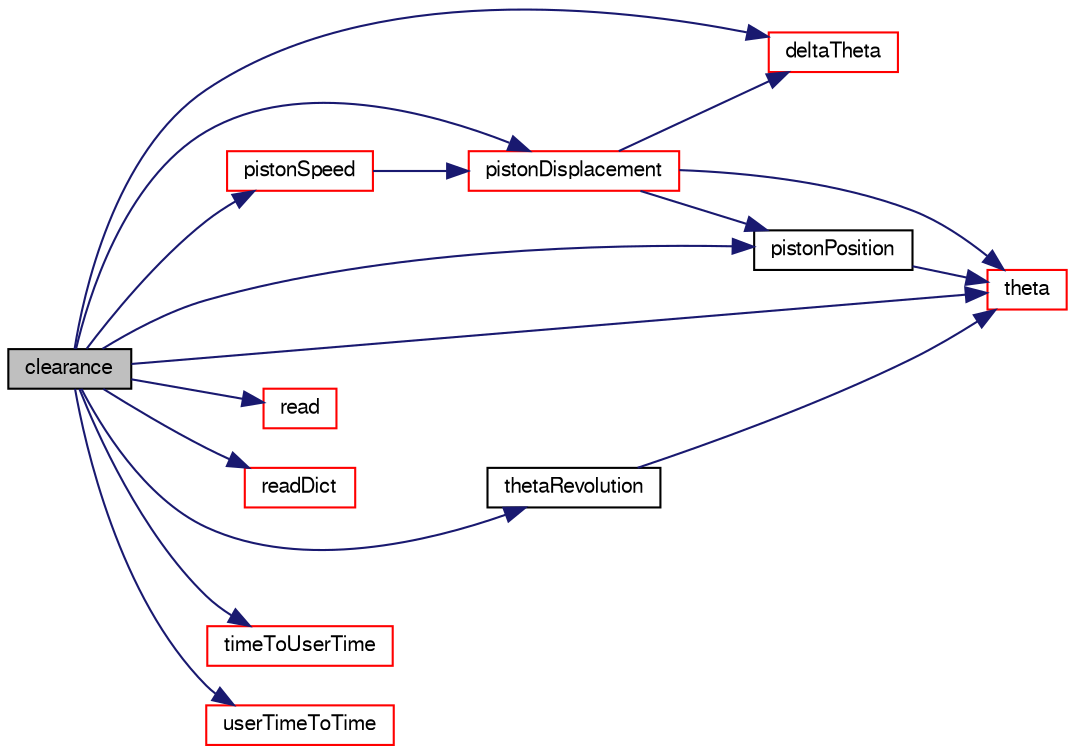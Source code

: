 digraph "clearance"
{
  bgcolor="transparent";
  edge [fontname="FreeSans",fontsize="10",labelfontname="FreeSans",labelfontsize="10"];
  node [fontname="FreeSans",fontsize="10",shape=record];
  rankdir="LR";
  Node64 [label="clearance",height=0.2,width=0.4,color="black", fillcolor="grey75", style="filled", fontcolor="black"];
  Node64 -> Node65 [color="midnightblue",fontsize="10",style="solid",fontname="FreeSans"];
  Node65 [label="deltaTheta",height=0.2,width=0.4,color="red",URL="$a21822.html#ab414d86c9a9465ee1eb8c01a77d80094",tooltip="Return crank-angle increment. "];
  Node64 -> Node69 [color="midnightblue",fontsize="10",style="solid",fontname="FreeSans"];
  Node69 [label="pistonDisplacement",height=0.2,width=0.4,color="red",URL="$a21822.html#a933d46fba45ae6a4df56e3bce745de2a",tooltip="Return piston displacement for current time step. "];
  Node69 -> Node70 [color="midnightblue",fontsize="10",style="solid",fontname="FreeSans"];
  Node70 [label="pistonPosition",height=0.2,width=0.4,color="black",URL="$a21822.html#abc686054d0a3107f8a962d7891c39a2a",tooltip="Return current piston position. "];
  Node70 -> Node71 [color="midnightblue",fontsize="10",style="solid",fontname="FreeSans"];
  Node71 [label="theta",height=0.2,width=0.4,color="red",URL="$a21822.html#a28b051b96687a7eee0cd444bc2def93a",tooltip="Return current crank-angle. "];
  Node69 -> Node71 [color="midnightblue",fontsize="10",style="solid",fontname="FreeSans"];
  Node69 -> Node65 [color="midnightblue",fontsize="10",style="solid",fontname="FreeSans"];
  Node64 -> Node70 [color="midnightblue",fontsize="10",style="solid",fontname="FreeSans"];
  Node64 -> Node72 [color="midnightblue",fontsize="10",style="solid",fontname="FreeSans"];
  Node72 [label="pistonSpeed",height=0.2,width=0.4,color="red",URL="$a21822.html#ae76dc688ec4a968ea95297c364159a17",tooltip="Return piston speed for current time step. "];
  Node72 -> Node69 [color="midnightblue",fontsize="10",style="solid",fontname="FreeSans"];
  Node64 -> Node73 [color="midnightblue",fontsize="10",style="solid",fontname="FreeSans"];
  Node73 [label="read",height=0.2,width=0.4,color="red",URL="$a21822.html#af816873151ddb0126e98bb2f914d8ed5",tooltip="Read the controlDict and set all the parameters. "];
  Node64 -> Node375 [color="midnightblue",fontsize="10",style="solid",fontname="FreeSans"];
  Node375 [label="readDict",height=0.2,width=0.4,color="red",URL="$a21822.html#a09f8bbb748b599cf713fa2e07ec7e0b4",tooltip="Read the control dictionary and set the write controls etc. "];
  Node64 -> Node71 [color="midnightblue",fontsize="10",style="solid",fontname="FreeSans"];
  Node64 -> Node376 [color="midnightblue",fontsize="10",style="solid",fontname="FreeSans"];
  Node376 [label="thetaRevolution",height=0.2,width=0.4,color="black",URL="$a21822.html#a468e8cb6a77394992645455b58b22a1a",tooltip="Return current crank-angle translated to a single revolution. "];
  Node376 -> Node71 [color="midnightblue",fontsize="10",style="solid",fontname="FreeSans"];
  Node64 -> Node377 [color="midnightblue",fontsize="10",style="solid",fontname="FreeSans"];
  Node377 [label="timeToUserTime",height=0.2,width=0.4,color="red",URL="$a21822.html#a0e312d5d4789530d8a642218a5079d27",tooltip="Convert the real-time (s) into user-time (CA deg) "];
  Node64 -> Node378 [color="midnightblue",fontsize="10",style="solid",fontname="FreeSans"];
  Node378 [label="userTimeToTime",height=0.2,width=0.4,color="red",URL="$a21822.html#a4424676d00ead6c6a8ceb602d50fb6b8",tooltip="Convert the user-time (CA deg) to real-time (s). "];
}

